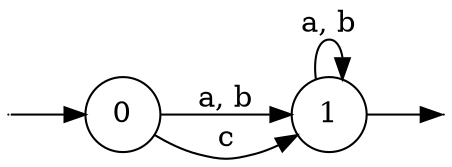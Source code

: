 digraph
{
  vcsn_context = "lal(abc), b"
  rankdir = LR
    {
      node [shape = point, width = 0]
      I
      F
    }
  {
    node [shape = circle]
    0
    1
  }
  I -> 0
  0 -> 1 [label = "a, b"]
  0 -> 1 [label = "c"]
  1 -> 1 [label = "a, b"]
  1 -> F
}
